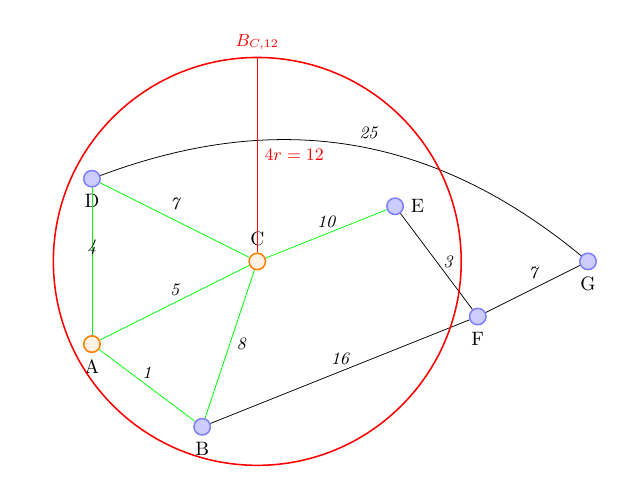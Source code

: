 \tikzstyle{place}=[circle,draw=blue!50,fill=blue!20,thick,inner sep=3pt]
\tikzstyle{selected}=[place, draw=orange, fill=orange!10]
\scalebox{0.7}{
\begin{tikzpicture}[>=stealth, auto]
    \node (A) at (2,1.5) [selected, label=below:A] {};
    \node (B) at (4,0) [place, label=below:B] {};
    \node (C) at (5,3) [selected, label=above:C] {};
    \node (D) at (2,4.5) [place, label=below:D] {};
    \node (E) at (7.5,4) [place, label=right:E] {};
    \node (F) at (9,2) [place, label=below:F] {};
    \node (G) at (11,3) [place, label=below:G] {};
	
    \tikzstyle{every node}=[font=\small\itshape]
    \draw [green] (A) -- (B) node [midway, above, black] {1};
    \draw [green] (A) -- (C) node [midway, above, black] {5};
    \draw [green] (A) -- (D) node [midway, above, black] {4};
    \draw [green] (B) -- (C) node [midway, right, black] {8};
    \draw (B) -- (F) node [midway, above] {16};
    \draw [green] (C) -- (D) node [midway, above, black] {7};
    \draw [green] (C) -- (E) node [midway, above, black] {10};
    \path (D) edge [bend left] node {25} (G);
    \draw (E) -- (F) node [midway, right] {3};
    \draw (F) -- (G) node [midway, above] {7};

    \draw (C) [red, thick] circle (3.7) node [above=3.7cm] {$B_{C, 12}$};
    \draw (C) [red, thick] -- (5, 6.7) node [midway, right] {$4r = 12$};
\end{tikzpicture}
}
